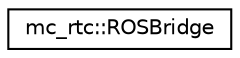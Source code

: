 digraph "Graphical Class Hierarchy"
{
 // INTERACTIVE_SVG=YES
  edge [fontname="Helvetica",fontsize="10",labelfontname="Helvetica",labelfontsize="10"];
  node [fontname="Helvetica",fontsize="10",shape=record];
  rankdir="LR";
  Node0 [label="mc_rtc::ROSBridge",height=0.2,width=0.4,color="black", fillcolor="white", style="filled",URL="$structmc__rtc_1_1ROSBridge.html",tooltip="Allows to access ROS functionalities within mc_rtc without explicit ROS dependencies. "];
}
